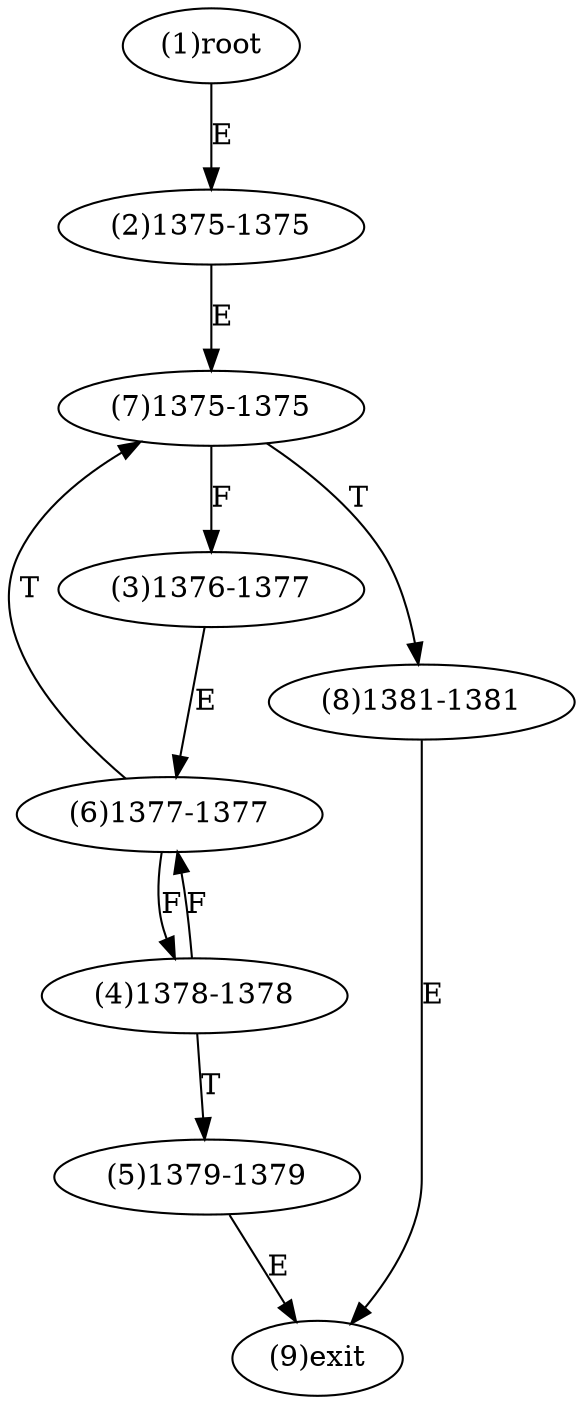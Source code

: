 digraph "" { 
1[ label="(1)root"];
2[ label="(2)1375-1375"];
3[ label="(3)1376-1377"];
4[ label="(4)1378-1378"];
5[ label="(5)1379-1379"];
6[ label="(6)1377-1377"];
7[ label="(7)1375-1375"];
8[ label="(8)1381-1381"];
9[ label="(9)exit"];
1->2[ label="E"];
2->7[ label="E"];
3->6[ label="E"];
4->6[ label="F"];
4->5[ label="T"];
5->9[ label="E"];
6->4[ label="F"];
6->7[ label="T"];
7->3[ label="F"];
7->8[ label="T"];
8->9[ label="E"];
}